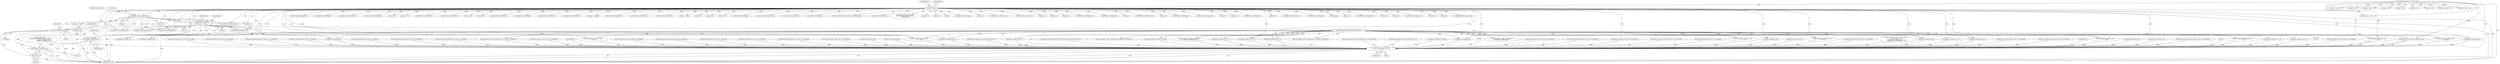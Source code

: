 digraph "0_tcpdump_13d52e9c0e7caf7e6325b0051bc90a49968be67f@pointer" {
"1002554" [label="(Call,ipaddr_string(ndo, tptr))"];
"1000126" [label="(MethodParameterIn,netdissect_options *ndo)"];
"1002543" [label="(Call,ND_TCHECK2(tptr[0], 8))"];
"1000142" [label="(Call,tptr = pptr)"];
"1000128" [label="(MethodParameterIn,const u_char *pptr)"];
"1002454" [label="(Call,tptr +=5)"];
"1002413" [label="(Call,ND_TCHECK2(tptr[0], 5))"];
"1002557" [label="(Call,EXTRACT_32BITS(tptr+4))"];
"1002558" [label="(Call,tptr+4)"];
"1002927" [label="(Call,print_unknown_data(ndo, pptr, \"\n\t    \", len))"];
"1001584" [label="(Call,decode_labeled_vpn_clnp_prefix(ndo, tptr, buf, sizeof(buf)))"];
"1002554" [label="(Call,ipaddr_string(ndo, tptr))"];
"1001641" [label="(Call,tptr = pptr + len)"];
"1001047" [label="(Call,ipaddr_string(ndo, tptr+BGP_VPN_RD_LEN+4))"];
"1000598" [label="(Call,ipaddr_string(ndo, tptr))"];
"1002169" [label="(Call,ND_TCHECK2(tptr[0], 2))"];
"1000977" [label="(Call,isonsap_string(ndo, tptr, tlen))"];
"1002127" [label="(Call,print_unknown_data(ndo, tptr-3, \"\n\t    \", tlen))"];
"1002930" [label="(Literal,\"\n\t    \")"];
"1000682" [label="(Call,print_unknown_data(ndo, tptr, \"\n\t    \", tlen))"];
"1002866" [label="(Call,EXTRACT_32BITS(tptr))"];
"1002274" [label="(Call,EXTRACT_32BITS(tptr+2))"];
"1000385" [label="(Call,ND_TCHECK2(tptr[0], len))"];
"1002458" [label="(Identifier,tlen)"];
"1002931" [label="(Identifier,len)"];
"1002076" [label="(Call,decode_multicast_vpn(ndo, tptr, buf, sizeof(buf)))"];
"1001764" [label="(Call,decode_labeled_prefix4(ndo, tptr, len, buf, sizeof(buf)))"];
"1002326" [label="(Call,tptr+6)"];
"1001633" [label="(Call,print_unknown_data(ndo, tptr, \"\n\t    \", tlen))"];
"1002653" [label="(Call,print_unknown_data(ndo, tptr,\"\n\t      \", length))"];
"1002139" [label="(Call,pptr + len)"];
"1000909" [label="(Call,ip6addr_string(ndo, tptr+BGP_VPN_RD_LEN))"];
"1002449" [label="(Call,EXTRACT_24BITS(tptr+2))"];
"1001804" [label="(Call,decode_labeled_vpn_prefix4(ndo, tptr, buf, sizeof(buf)))"];
"1001408" [label="(Call,decode_prefix6(ndo, tptr, len, buf, sizeof(buf)))"];
"1002603" [label="(Call,tptr += 3)"];
"1000567" [label="(Call,ipaddr_string(ndo, tptr))"];
"1002375" [label="(Call,EXTRACT_16BITS(tptr+4))"];
"1000486" [label="(Call,ND_TCHECK2(tptr[0], 4))"];
"1002137" [label="(Call,tptr = pptr + len)"];
"1002681" [label="(Call,as_printf(ndo, astostr, sizeof(astostr), EXTRACT_32BITS(tptr)))"];
"1002405" [label="(Call,tptr +=8)"];
"1000208" [label="(Call,pptr + len)"];
"1002223" [label="(Call,tptr+4)"];
"1002666" [label="(Call,ND_TCHECK2(tptr[0], 4))"];
"1002413" [label="(Call,ND_TCHECK2(tptr[0], 5))"];
"1000129" [label="(MethodParameterIn,u_int len)"];
"1002476" [label="(Call,ipaddr_string(ndo, tptr))"];
"1000126" [label="(MethodParameterIn,netdissect_options *ndo)"];
"1001665" [label="(Call,EXTRACT_16BITS(tptr))"];
"1000445" [label="(Call,ND_TCHECK2(tptr[0], 8))"];
"1002242" [label="(Call,EXTRACT_16BITS(tptr+6))"];
"1000456" [label="(Call,as_printf(ndo, astostr, sizeof(astostr), EXTRACT_32BITS(tptr)))"];
"1002658" [label="(Call,tptr += length)"];
"1002410" [label="(Block,)"];
"1002450" [label="(Call,tptr+2)"];
"1000587" [label="(Call,ND_TCHECK2(tptr[0], 4))"];
"1002599" [label="(Call,EXTRACT_16BITS(tptr+1))"];
"1000321" [label="(Call,ND_TCHECK2(tptr[0], 4))"];
"1001115" [label="(Call,tptr += tlen)"];
"1002462" [label="(Block,)"];
"1002387" [label="(Call,tptr+2)"];
"1002417" [label="(Literal,5)"];
"1002261" [label="(Call,tptr+2)"];
"1000542" [label="(Call,tptr +=4)"];
"1002686" [label="(Call,EXTRACT_32BITS(tptr))"];
"1002555" [label="(Identifier,ndo)"];
"1001091" [label="(Call,ND_TCHECK2(tptr[0], tlen))"];
"1002497" [label="(Call,ipaddr_string(ndo, tptr))"];
"1002588" [label="(Call,ND_TCHECK2(tptr[0], 3))"];
"1002560" [label="(Literal,4)"];
"1000461" [label="(Call,EXTRACT_32BITS(tptr))"];
"1002454" [label="(Call,tptr +=5)"];
"1002419" [label="(Identifier,tunnel_type)"];
"1002534" [label="(Call,ipaddr_string(ndo, tptr))"];
"1001520" [label="(Call,decode_labeled_vpn_l2(ndo, tptr, buf, sizeof(buf)))"];
"1002500" [label="(Call,ipaddr_string(ndo, tptr+4))"];
"1001658" [label="(Call,ND_TCHECK2(tptr[0], BGP_MP_NLRI_MINSIZE))"];
"1002922" [label="(Block,)"];
"1002927" [label="(Call,print_unknown_data(ndo, pptr, \"\n\t    \", len))"];
"1001312" [label="(Call,decode_rt_routing_info(ndo, tptr, buf, sizeof(buf)))"];
"1001110" [label="(Call,print_unknown_data(ndo, tptr, \"\n\t    \", tlen))"];
"1001280" [label="(Call,decode_labeled_vpn_prefix4(ndo, tptr, buf, sizeof(buf)))"];
"1002928" [label="(Identifier,ndo)"];
"1002455" [label="(Identifier,tptr)"];
"1000767" [label="(Call,ipaddr_string(ndo, tptr))"];
"1002558" [label="(Call,tptr+4)"];
"1000622" [label="(Call,EXTRACT_16BITS(tptr))"];
"1000861" [label="(Call,ip6addr_string(ndo, tptr))"];
"1001711" [label="(Call,pptr + len)"];
"1002012" [label="(Call,decode_labeled_vpn_clnp_prefix(ndo, tptr, buf, sizeof(buf)))"];
"1000421" [label="(Call,as_printf(ndo, astostr, sizeof(astostr),\n\t\t\tEXTRACT_32BITS(tptr)))"];
"1000170" [label="(Call,tok2str(bgp_origin_values,\n\t\t\t\t\t\t\"Unknown Origin Typecode\",\n\t\t\t\t\t\ttptr[0]))"];
"1002933" [label="(Literal,1)"];
"1002553" [label="(Block,)"];
"1002818" [label="(Call,bgp_attr_print(ndo, atype, tptr, alen))"];
"1002600" [label="(Call,tptr+1)"];
"1002255" [label="(Call,as_printf(ndo, astostr, sizeof(astostr),\n\t\t\t    EXTRACT_32BITS(tptr+2)))"];
"1002316" [label="(Call,ipaddr_string(ndo, tptr+2))"];
"1002570" [label="(Call,print_unknown_data(ndo, tptr, \"\n\t      \", tlen))"];
"1002218" [label="(Call,tptr+4)"];
"1001948" [label="(Call,decode_labeled_vpn_l2(ndo, tptr, buf, sizeof(buf)))"];
"1002547" [label="(Literal,8)"];
"1000428" [label="(Call,ipaddr_string(ndo, tptr + 4))"];
"1000130" [label="(Block,)"];
"1000493" [label="(Call,EXTRACT_32BITS(tptr))"];
"1002523" [label="(Call,ND_TCHECK2(tptr[0], 8))"];
"1002937" [label="(MethodReturn,RET)"];
"1000258" [label="(Call,as_printf(ndo, astostr, sizeof(astostr),\n\t\t\t\tas_size == 2 ?\n\t\t\t\tEXTRACT_16BITS(&tptr[2 + i]) :\n\t\t\t\tEXTRACT_32BITS(&tptr[2 + i])))"];
"1002465" [label="(Call,ND_TCHECK2(tptr[0], 8))"];
"1002367" [label="(Call,tptr+2)"];
"1002548" [label="(Call,ND_PRINT((ndo, \"\n\t      Extended-Tunnel-ID %s, P2MP-ID 0x%08x\",\n                           ipaddr_string(ndo, tptr),\n                           EXTRACT_32BITS(tptr+4))))"];
"1002302" [label="(Call,ipaddr_string(ndo, tptr+2))"];
"1002217" [label="(Call,EXTRACT_32BITS(tptr+4))"];
"1000815" [label="(Call,ipaddr_string(ndo, tptr+BGP_VPN_RD_LEN))"];
"1001724" [label="(Call,decode_prefix4(ndo, tptr, len, buf, sizeof(buf)))"];
"1001643" [label="(Call,pptr + len)"];
"1000347" [label="(Call,ND_TCHECK2(tptr[0], 4))"];
"1000143" [label="(Identifier,tptr)"];
"1002239" [label="(Call,tptr+2)"];
"1001448" [label="(Call,decode_labeled_prefix6(ndo, tptr, len, buf, sizeof(buf)))"];
"1000146" [label="(Identifier,tlen)"];
"1001980" [label="(Call,decode_clnp_prefix(ndo, tptr, buf, sizeof(buf)))"];
"1000408" [label="(Call,ipaddr_string(ndo, tptr + 2))"];
"1002507" [label="(Call,ND_TCHECK2(tptr[0], 4))"];
"1002237" [label="(Call,ipaddr_string(ndo, tptr+2))"];
"1001187" [label="(Call,pptr + len)"];
"1002343" [label="(Call,tptr+6)"];
"1002304" [label="(Call,tptr+2)"];
"1002264" [label="(Call,EXTRACT_16BITS(tptr+6))"];
"1002550" [label="(Identifier,ndo)"];
"1001552" [label="(Call,decode_clnp_prefix(ndo, tptr, buf, sizeof(buf)))"];
"1001916" [label="(Call,decode_labeled_vpn_prefix6(ndo, tptr, buf, sizeof(buf)))"];
"1000142" [label="(Call,tptr = pptr)"];
"1002176" [label="(Call,EXTRACT_16BITS(tptr))"];
"1002908" [label="(Call,print_unknown_data(ndo, pptr, \"\n\t    \", len))"];
"1002109" [label="(Call,tptr-3)"];
"1002212" [label="(Call,EXTRACT_16BITS(tptr+2))"];
"1002372" [label="(Call,tptr+3)"];
"1001240" [label="(Call,decode_labeled_prefix4(ndo, tptr, len, buf, sizeof(buf)))"];
"1000426" [label="(Call,EXTRACT_32BITS(tptr))"];
"1000463" [label="(Call,ipaddr_string(ndo, tptr + 4))"];
"1000615" [label="(Call,ND_TCHECK2(tptr[0], 3))"];
"1001376" [label="(Call,decode_mdt_vpn_nlri(ndo, tptr, buf, sizeof(buf)))"];
"1002544" [label="(Call,tptr[0])"];
"1002929" [label="(Identifier,pptr)"];
"1001344" [label="(Call,decode_multicast_vpn(ndo, tptr, buf, sizeof(buf)))"];
"1001488" [label="(Call,decode_labeled_vpn_prefix6(ndo, tptr, buf, sizeof(buf)))"];
"1002243" [label="(Call,tptr+6)"];
"1002486" [label="(Call,ND_TCHECK2(tptr[0], 8))"];
"1001200" [label="(Call,decode_prefix4(ndo, tptr, len, buf, sizeof(buf)))"];
"1002543" [label="(Call,ND_TCHECK2(tptr[0], 8))"];
"1002318" [label="(Call,tptr+2)"];
"1002424" [label="(Call,flags = *tptr)"];
"1002479" [label="(Call,ipaddr_string(ndo, tptr+4))"];
"1002559" [label="(Identifier,tptr)"];
"1001836" [label="(Call,decode_prefix6(ndo, tptr, len, buf, sizeof(buf)))"];
"1001876" [label="(Call,decode_labeled_prefix6(ndo, tptr, len, buf, sizeof(buf)))"];
"1000406" [label="(Call,EXTRACT_16BITS(tptr))"];
"1000206" [label="(Call,tptr < pptr + len)"];
"1000128" [label="(MethodParameterIn,const u_char *pptr)"];
"1000401" [label="(Call,as_printf(ndo, astostr, sizeof(astostr), EXTRACT_16BITS(tptr)))"];
"1002556" [label="(Identifier,tptr)"];
"1002349" [label="(Call,tptr+6)"];
"1002386" [label="(Call,EXTRACT_16BITS(tptr+2))"];
"1002414" [label="(Call,tptr[0])"];
"1002044" [label="(Call,decode_mdt_vpn_nlri(ndo, tptr, buf, sizeof(buf)))"];
"1000955" [label="(Call,ipaddr_string(ndo, tptr))"];
"1002923" [label="(Call,ND_TCHECK2(*pptr,len))"];
"1000357" [label="(Call,EXTRACT_32BITS(tptr))"];
"1000144" [label="(Identifier,pptr)"];
"1000200" [label="(Call,bgp_attr_get_as_size(ndo, atype, pptr, len))"];
"1002333" [label="(Call,tptr+7)"];
"1002396" [label="(Call,print_unknown_data(ndo, tptr, \"\n\t      \", 8))"];
"1002260" [label="(Call,EXTRACT_32BITS(tptr+2))"];
"1002265" [label="(Call,tptr+6)"];
"1002421" [label="(Call,tptr+1)"];
"1002456" [label="(Literal,5)"];
"1001076" [label="(Call,ip6addr_string(ndo, tptr+BGP_VPN_RD_LEN+3))"];
"1002275" [label="(Call,tptr+2)"];
"1000331" [label="(Call,ipaddr_string(ndo, tptr))"];
"1002517" [label="(Call,ipaddr_string(ndo, tptr))"];
"1001185" [label="(Call,tptr < pptr + len)"];
"1002557" [label="(Call,EXTRACT_32BITS(tptr+4))"];
"1002221" [label="(Call,ipaddr_string(ndo, tptr+4))"];
"1001018" [label="(Call,isonsap_string(ndo, tptr+BGP_VPN_RD_LEN,tlen-BGP_VPN_RD_LEN))"];
"1001709" [label="(Call,tptr < pptr + len)"];
"1000557" [label="(Call,ND_TCHECK2(tptr[0], 4))"];
"1002376" [label="(Call,tptr+4)"];
"1002213" [label="(Call,tptr+2)"];
"1000663" [label="(Call,ND_TCHECK2(tptr[0], tlen))"];
"1002554" -> "1002553"  [label="AST: "];
"1002554" -> "1002556"  [label="CFG: "];
"1002555" -> "1002554"  [label="AST: "];
"1002556" -> "1002554"  [label="AST: "];
"1002559" -> "1002554"  [label="CFG: "];
"1002554" -> "1002937"  [label="DDG: "];
"1002554" -> "1002937"  [label="DDG: "];
"1000126" -> "1002554"  [label="DDG: "];
"1002543" -> "1002554"  [label="DDG: "];
"1000142" -> "1002554"  [label="DDG: "];
"1002454" -> "1002554"  [label="DDG: "];
"1002554" -> "1002557"  [label="DDG: "];
"1002554" -> "1002558"  [label="DDG: "];
"1002554" -> "1002927"  [label="DDG: "];
"1000126" -> "1000125"  [label="AST: "];
"1000126" -> "1002937"  [label="DDG: "];
"1000126" -> "1000200"  [label="DDG: "];
"1000126" -> "1000258"  [label="DDG: "];
"1000126" -> "1000331"  [label="DDG: "];
"1000126" -> "1000401"  [label="DDG: "];
"1000126" -> "1000408"  [label="DDG: "];
"1000126" -> "1000421"  [label="DDG: "];
"1000126" -> "1000428"  [label="DDG: "];
"1000126" -> "1000456"  [label="DDG: "];
"1000126" -> "1000463"  [label="DDG: "];
"1000126" -> "1000567"  [label="DDG: "];
"1000126" -> "1000598"  [label="DDG: "];
"1000126" -> "1000682"  [label="DDG: "];
"1000126" -> "1001110"  [label="DDG: "];
"1000126" -> "1001633"  [label="DDG: "];
"1000126" -> "1002127"  [label="DDG: "];
"1000126" -> "1002221"  [label="DDG: "];
"1000126" -> "1002237"  [label="DDG: "];
"1000126" -> "1002255"  [label="DDG: "];
"1000126" -> "1002302"  [label="DDG: "];
"1000126" -> "1002316"  [label="DDG: "];
"1000126" -> "1002396"  [label="DDG: "];
"1000126" -> "1002476"  [label="DDG: "];
"1000126" -> "1002479"  [label="DDG: "];
"1000126" -> "1002497"  [label="DDG: "];
"1000126" -> "1002500"  [label="DDG: "];
"1000126" -> "1002517"  [label="DDG: "];
"1000126" -> "1002534"  [label="DDG: "];
"1000126" -> "1002570"  [label="DDG: "];
"1000126" -> "1002653"  [label="DDG: "];
"1000126" -> "1002681"  [label="DDG: "];
"1000126" -> "1002818"  [label="DDG: "];
"1000126" -> "1002908"  [label="DDG: "];
"1000126" -> "1002927"  [label="DDG: "];
"1002543" -> "1002462"  [label="AST: "];
"1002543" -> "1002547"  [label="CFG: "];
"1002544" -> "1002543"  [label="AST: "];
"1002547" -> "1002543"  [label="AST: "];
"1002550" -> "1002543"  [label="CFG: "];
"1002543" -> "1002937"  [label="DDG: "];
"1002543" -> "1002937"  [label="DDG: "];
"1000142" -> "1002543"  [label="DDG: "];
"1002454" -> "1002543"  [label="DDG: "];
"1002413" -> "1002543"  [label="DDG: "];
"1002543" -> "1002557"  [label="DDG: "];
"1002543" -> "1002558"  [label="DDG: "];
"1000142" -> "1000130"  [label="AST: "];
"1000142" -> "1000144"  [label="CFG: "];
"1000143" -> "1000142"  [label="AST: "];
"1000144" -> "1000142"  [label="AST: "];
"1000146" -> "1000142"  [label="CFG: "];
"1000142" -> "1002937"  [label="DDG: "];
"1000142" -> "1002937"  [label="DDG: "];
"1000128" -> "1000142"  [label="DDG: "];
"1000142" -> "1000170"  [label="DDG: "];
"1000142" -> "1000206"  [label="DDG: "];
"1000142" -> "1000321"  [label="DDG: "];
"1000142" -> "1000331"  [label="DDG: "];
"1000142" -> "1000347"  [label="DDG: "];
"1000142" -> "1000357"  [label="DDG: "];
"1000142" -> "1000385"  [label="DDG: "];
"1000142" -> "1000406"  [label="DDG: "];
"1000142" -> "1000426"  [label="DDG: "];
"1000142" -> "1000445"  [label="DDG: "];
"1000142" -> "1000461"  [label="DDG: "];
"1000142" -> "1000486"  [label="DDG: "];
"1000142" -> "1000493"  [label="DDG: "];
"1000142" -> "1000542"  [label="DDG: "];
"1000142" -> "1000557"  [label="DDG: "];
"1000142" -> "1000567"  [label="DDG: "];
"1000142" -> "1000587"  [label="DDG: "];
"1000142" -> "1000598"  [label="DDG: "];
"1000142" -> "1000615"  [label="DDG: "];
"1000142" -> "1000622"  [label="DDG: "];
"1000142" -> "1000663"  [label="DDG: "];
"1000142" -> "1000682"  [label="DDG: "];
"1000142" -> "1001091"  [label="DDG: "];
"1000142" -> "1001110"  [label="DDG: "];
"1000142" -> "1001115"  [label="DDG: "];
"1000142" -> "1001633"  [label="DDG: "];
"1000142" -> "1001658"  [label="DDG: "];
"1000142" -> "1001665"  [label="DDG: "];
"1000142" -> "1002109"  [label="DDG: "];
"1000142" -> "1002169"  [label="DDG: "];
"1000142" -> "1002176"  [label="DDG: "];
"1000142" -> "1002212"  [label="DDG: "];
"1000142" -> "1002213"  [label="DDG: "];
"1000142" -> "1002217"  [label="DDG: "];
"1000142" -> "1002218"  [label="DDG: "];
"1000142" -> "1002221"  [label="DDG: "];
"1000142" -> "1002223"  [label="DDG: "];
"1000142" -> "1002237"  [label="DDG: "];
"1000142" -> "1002239"  [label="DDG: "];
"1000142" -> "1002242"  [label="DDG: "];
"1000142" -> "1002243"  [label="DDG: "];
"1000142" -> "1002260"  [label="DDG: "];
"1000142" -> "1002261"  [label="DDG: "];
"1000142" -> "1002264"  [label="DDG: "];
"1000142" -> "1002265"  [label="DDG: "];
"1000142" -> "1002274"  [label="DDG: "];
"1000142" -> "1002275"  [label="DDG: "];
"1000142" -> "1002302"  [label="DDG: "];
"1000142" -> "1002304"  [label="DDG: "];
"1000142" -> "1002316"  [label="DDG: "];
"1000142" -> "1002318"  [label="DDG: "];
"1000142" -> "1002326"  [label="DDG: "];
"1000142" -> "1002333"  [label="DDG: "];
"1000142" -> "1002343"  [label="DDG: "];
"1000142" -> "1002349"  [label="DDG: "];
"1000142" -> "1002367"  [label="DDG: "];
"1000142" -> "1002372"  [label="DDG: "];
"1000142" -> "1002375"  [label="DDG: "];
"1000142" -> "1002376"  [label="DDG: "];
"1000142" -> "1002386"  [label="DDG: "];
"1000142" -> "1002387"  [label="DDG: "];
"1000142" -> "1002396"  [label="DDG: "];
"1000142" -> "1002405"  [label="DDG: "];
"1000142" -> "1002413"  [label="DDG: "];
"1000142" -> "1002421"  [label="DDG: "];
"1000142" -> "1002449"  [label="DDG: "];
"1000142" -> "1002450"  [label="DDG: "];
"1000142" -> "1002454"  [label="DDG: "];
"1000142" -> "1002465"  [label="DDG: "];
"1000142" -> "1002476"  [label="DDG: "];
"1000142" -> "1002486"  [label="DDG: "];
"1000142" -> "1002497"  [label="DDG: "];
"1000142" -> "1002507"  [label="DDG: "];
"1000142" -> "1002517"  [label="DDG: "];
"1000142" -> "1002523"  [label="DDG: "];
"1000142" -> "1002534"  [label="DDG: "];
"1000142" -> "1002570"  [label="DDG: "];
"1000142" -> "1002588"  [label="DDG: "];
"1000142" -> "1002599"  [label="DDG: "];
"1000142" -> "1002600"  [label="DDG: "];
"1000142" -> "1002603"  [label="DDG: "];
"1000142" -> "1002653"  [label="DDG: "];
"1000142" -> "1002658"  [label="DDG: "];
"1000142" -> "1002666"  [label="DDG: "];
"1000142" -> "1002686"  [label="DDG: "];
"1000142" -> "1002866"  [label="DDG: "];
"1000128" -> "1000125"  [label="AST: "];
"1000128" -> "1002937"  [label="DDG: "];
"1000128" -> "1000200"  [label="DDG: "];
"1000128" -> "1000206"  [label="DDG: "];
"1000128" -> "1000208"  [label="DDG: "];
"1000128" -> "1001185"  [label="DDG: "];
"1000128" -> "1001187"  [label="DDG: "];
"1000128" -> "1001641"  [label="DDG: "];
"1000128" -> "1001643"  [label="DDG: "];
"1000128" -> "1001709"  [label="DDG: "];
"1000128" -> "1001711"  [label="DDG: "];
"1000128" -> "1002137"  [label="DDG: "];
"1000128" -> "1002139"  [label="DDG: "];
"1000128" -> "1002908"  [label="DDG: "];
"1000128" -> "1002927"  [label="DDG: "];
"1002454" -> "1002410"  [label="AST: "];
"1002454" -> "1002456"  [label="CFG: "];
"1002455" -> "1002454"  [label="AST: "];
"1002456" -> "1002454"  [label="AST: "];
"1002458" -> "1002454"  [label="CFG: "];
"1002454" -> "1002937"  [label="DDG: "];
"1002413" -> "1002454"  [label="DDG: "];
"1002454" -> "1002465"  [label="DDG: "];
"1002454" -> "1002476"  [label="DDG: "];
"1002454" -> "1002486"  [label="DDG: "];
"1002454" -> "1002497"  [label="DDG: "];
"1002454" -> "1002507"  [label="DDG: "];
"1002454" -> "1002517"  [label="DDG: "];
"1002454" -> "1002523"  [label="DDG: "];
"1002454" -> "1002534"  [label="DDG: "];
"1002454" -> "1002570"  [label="DDG: "];
"1002413" -> "1002410"  [label="AST: "];
"1002413" -> "1002417"  [label="CFG: "];
"1002414" -> "1002413"  [label="AST: "];
"1002417" -> "1002413"  [label="AST: "];
"1002419" -> "1002413"  [label="CFG: "];
"1002413" -> "1002937"  [label="DDG: "];
"1002413" -> "1002937"  [label="DDG: "];
"1002413" -> "1002421"  [label="DDG: "];
"1002413" -> "1002424"  [label="DDG: "];
"1002413" -> "1002449"  [label="DDG: "];
"1002413" -> "1002450"  [label="DDG: "];
"1002413" -> "1002465"  [label="DDG: "];
"1002413" -> "1002486"  [label="DDG: "];
"1002413" -> "1002507"  [label="DDG: "];
"1002413" -> "1002523"  [label="DDG: "];
"1002413" -> "1002570"  [label="DDG: "];
"1002557" -> "1002553"  [label="AST: "];
"1002557" -> "1002558"  [label="CFG: "];
"1002558" -> "1002557"  [label="AST: "];
"1002548" -> "1002557"  [label="CFG: "];
"1002557" -> "1002937"  [label="DDG: "];
"1002557" -> "1002937"  [label="DDG: "];
"1002558" -> "1002560"  [label="CFG: "];
"1002559" -> "1002558"  [label="AST: "];
"1002560" -> "1002558"  [label="AST: "];
"1002558" -> "1002937"  [label="DDG: "];
"1002927" -> "1002922"  [label="AST: "];
"1002927" -> "1002931"  [label="CFG: "];
"1002928" -> "1002927"  [label="AST: "];
"1002929" -> "1002927"  [label="AST: "];
"1002930" -> "1002927"  [label="AST: "];
"1002931" -> "1002927"  [label="AST: "];
"1002933" -> "1002927"  [label="CFG: "];
"1002927" -> "1002937"  [label="DDG: "];
"1002927" -> "1002937"  [label="DDG: "];
"1002927" -> "1002937"  [label="DDG: "];
"1002927" -> "1002937"  [label="DDG: "];
"1000815" -> "1002927"  [label="DDG: "];
"1000682" -> "1002927"  [label="DDG: "];
"1001804" -> "1002927"  [label="DDG: "];
"1001047" -> "1002927"  [label="DDG: "];
"1001018" -> "1002927"  [label="DDG: "];
"1001724" -> "1002927"  [label="DDG: "];
"1001916" -> "1002927"  [label="DDG: "];
"1000861" -> "1002927"  [label="DDG: "];
"1000258" -> "1002927"  [label="DDG: "];
"1001520" -> "1002927"  [label="DDG: "];
"1001376" -> "1002927"  [label="DDG: "];
"1001948" -> "1002927"  [label="DDG: "];
"1001876" -> "1002927"  [label="DDG: "];
"1002534" -> "1002927"  [label="DDG: "];
"1000200" -> "1002927"  [label="DDG: "];
"1000200" -> "1002927"  [label="DDG: "];
"1000598" -> "1002927"  [label="DDG: "];
"1001448" -> "1002927"  [label="DDG: "];
"1002570" -> "1002927"  [label="DDG: "];
"1000567" -> "1002927"  [label="DDG: "];
"1002908" -> "1002927"  [label="DDG: "];
"1002908" -> "1002927"  [label="DDG: "];
"1001312" -> "1002927"  [label="DDG: "];
"1002221" -> "1002927"  [label="DDG: "];
"1000408" -> "1002927"  [label="DDG: "];
"1002044" -> "1002927"  [label="DDG: "];
"1001633" -> "1002927"  [label="DDG: "];
"1002127" -> "1002927"  [label="DDG: "];
"1000331" -> "1002927"  [label="DDG: "];
"1001110" -> "1002927"  [label="DDG: "];
"1002517" -> "1002927"  [label="DDG: "];
"1002012" -> "1002927"  [label="DDG: "];
"1001076" -> "1002927"  [label="DDG: "];
"1001240" -> "1002927"  [label="DDG: "];
"1000909" -> "1002927"  [label="DDG: "];
"1001980" -> "1002927"  [label="DDG: "];
"1002316" -> "1002927"  [label="DDG: "];
"1000463" -> "1002927"  [label="DDG: "];
"1001584" -> "1002927"  [label="DDG: "];
"1001836" -> "1002927"  [label="DDG: "];
"1002479" -> "1002927"  [label="DDG: "];
"1002076" -> "1002927"  [label="DDG: "];
"1002255" -> "1002927"  [label="DDG: "];
"1002818" -> "1002927"  [label="DDG: "];
"1001408" -> "1002927"  [label="DDG: "];
"1002681" -> "1002927"  [label="DDG: "];
"1001280" -> "1002927"  [label="DDG: "];
"1001344" -> "1002927"  [label="DDG: "];
"1002237" -> "1002927"  [label="DDG: "];
"1002302" -> "1002927"  [label="DDG: "];
"1001764" -> "1002927"  [label="DDG: "];
"1001488" -> "1002927"  [label="DDG: "];
"1001552" -> "1002927"  [label="DDG: "];
"1000977" -> "1002927"  [label="DDG: "];
"1000955" -> "1002927"  [label="DDG: "];
"1000428" -> "1002927"  [label="DDG: "];
"1000767" -> "1002927"  [label="DDG: "];
"1002653" -> "1002927"  [label="DDG: "];
"1002396" -> "1002927"  [label="DDG: "];
"1001200" -> "1002927"  [label="DDG: "];
"1002500" -> "1002927"  [label="DDG: "];
"1002923" -> "1002927"  [label="DDG: "];
"1000129" -> "1002927"  [label="DDG: "];
}
